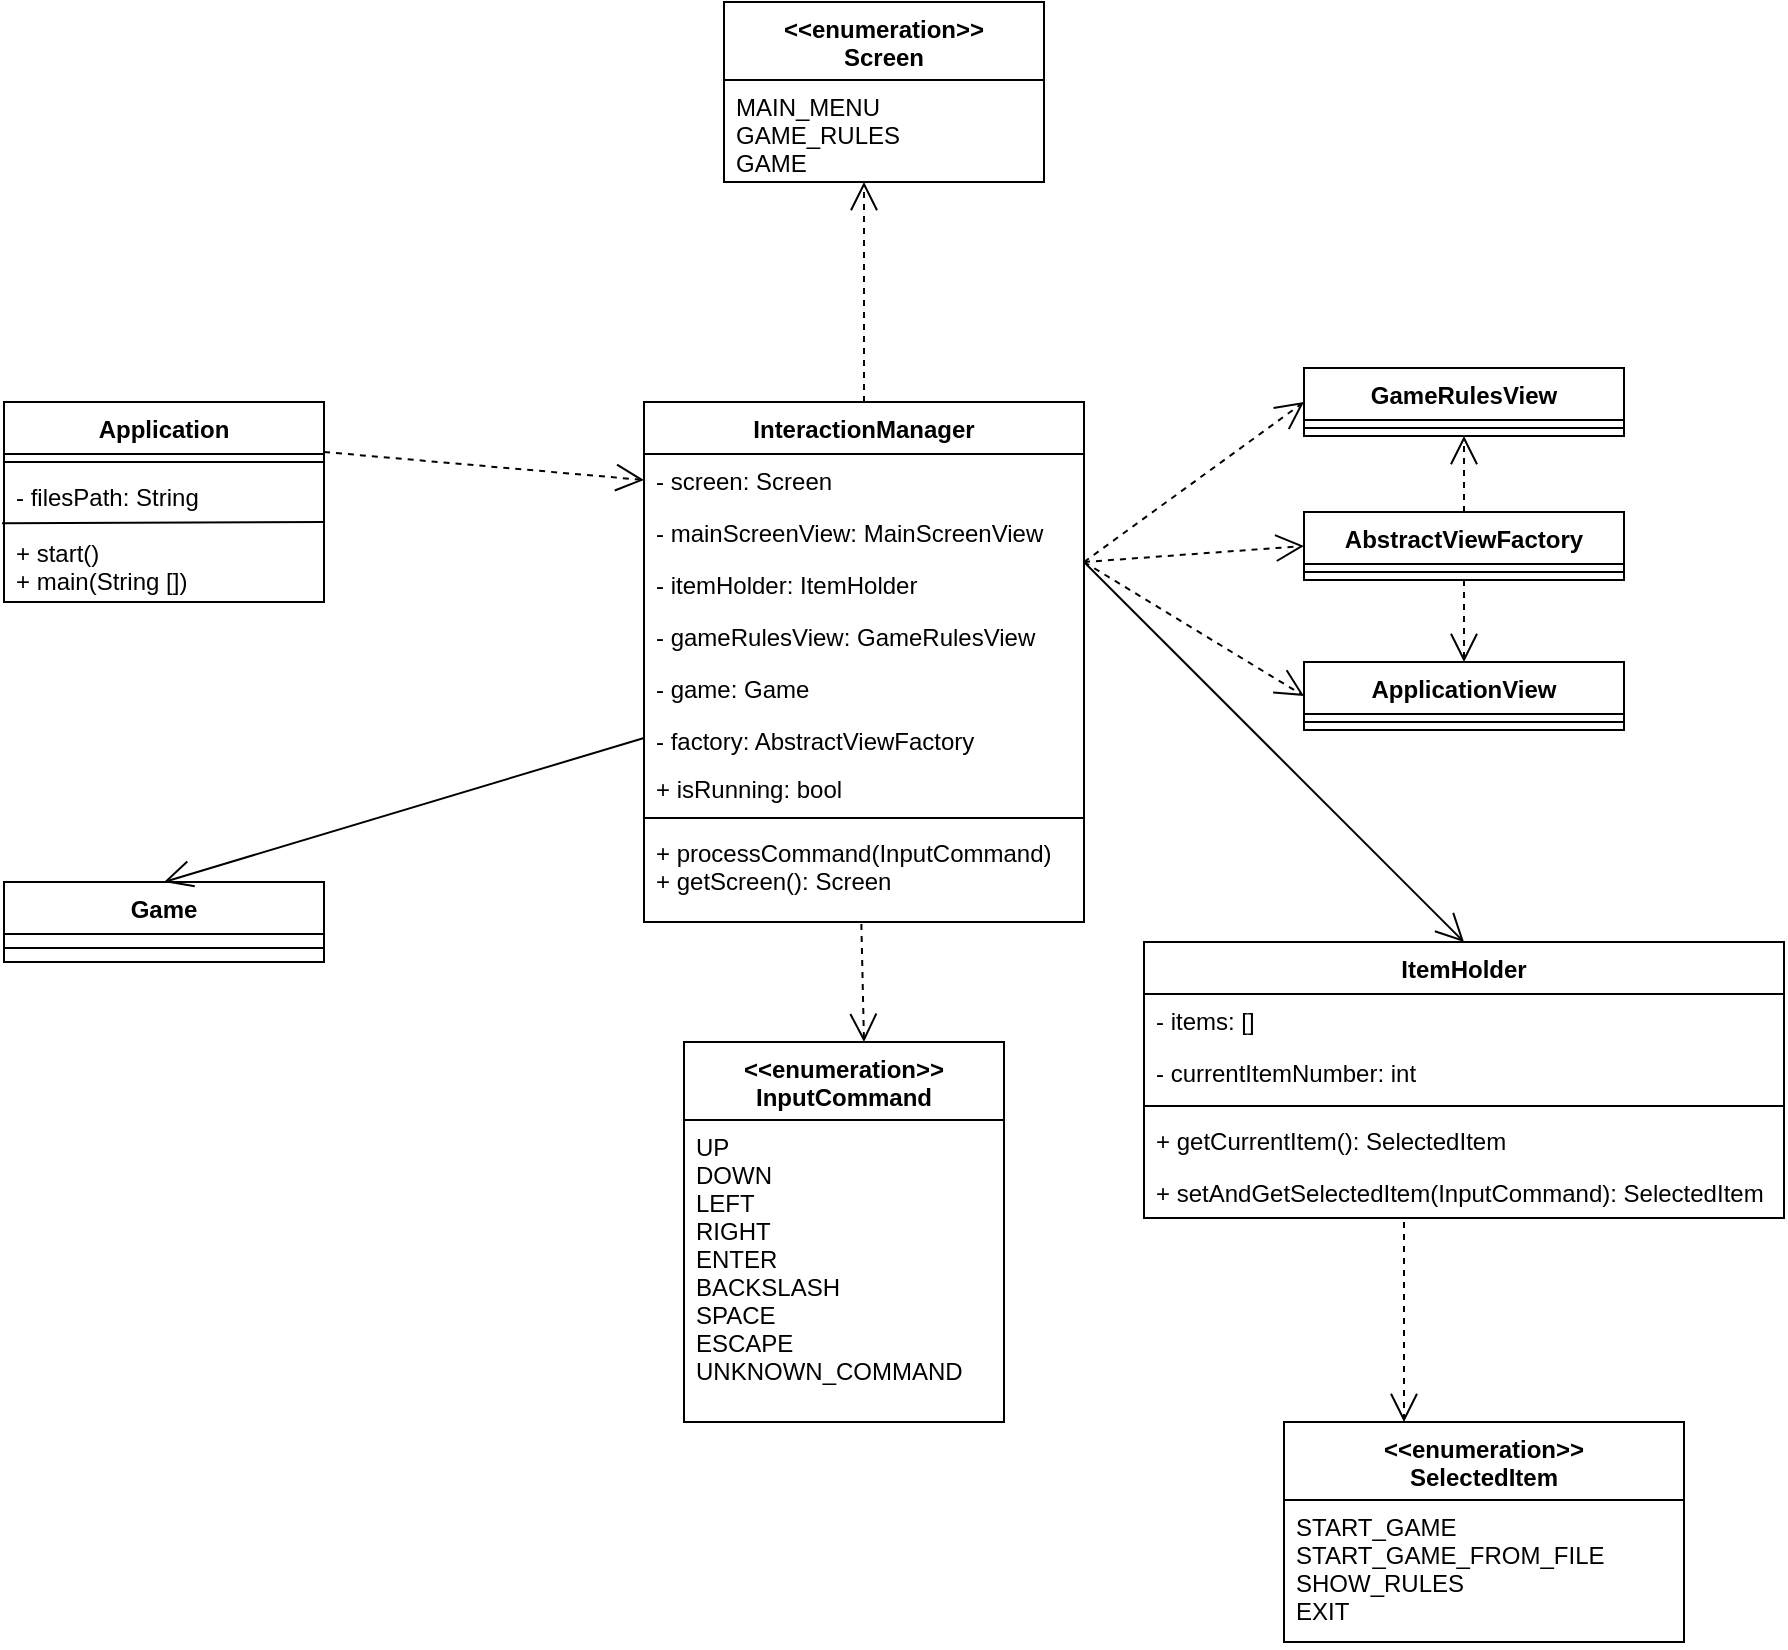 <mxfile version="17.1.3" type="device"><diagram id="TGcYYtJXzjdLg19nRddx" name="Page-1"><mxGraphModel dx="1022" dy="1648" grid="1" gridSize="10" guides="1" tooltips="1" connect="1" arrows="1" fold="1" page="1" pageScale="1" pageWidth="827" pageHeight="1169" math="0" shadow="0"><root><mxCell id="0"/><mxCell id="1" parent="0"/><mxCell id="CTA-OupXQCJ43IKqiN2T-1" value="Application" style="swimlane;fontStyle=1;align=center;verticalAlign=top;childLayout=stackLayout;horizontal=1;startSize=26;horizontalStack=0;resizeParent=1;resizeParentMax=0;resizeLast=0;collapsible=1;marginBottom=0;" parent="1" vertex="1"><mxGeometry x="80" y="-280" width="160" height="100" as="geometry"/></mxCell><mxCell id="CTA-OupXQCJ43IKqiN2T-3" value="" style="line;strokeWidth=1;fillColor=none;align=left;verticalAlign=middle;spacingTop=-1;spacingLeft=3;spacingRight=3;rotatable=0;labelPosition=right;points=[];portConstraint=eastwest;" parent="CTA-OupXQCJ43IKqiN2T-1" vertex="1"><mxGeometry y="26" width="160" height="8" as="geometry"/></mxCell><mxCell id="wIlbeqSmyTfWARm8AKUg-8" value="- filesPath: String&#10;&#10;+ start()&#10;+ main(String [])" style="text;strokeColor=none;fillColor=none;align=left;verticalAlign=top;spacingLeft=4;spacingRight=4;overflow=hidden;rotatable=0;points=[[0,0.5],[1,0.5]];portConstraint=eastwest;" parent="CTA-OupXQCJ43IKqiN2T-1" vertex="1"><mxGeometry y="34" width="160" height="66" as="geometry"/></mxCell><mxCell id="CTA-OupXQCJ43IKqiN2T-15" value="InteractionManager" style="swimlane;fontStyle=1;align=center;verticalAlign=top;childLayout=stackLayout;horizontal=1;startSize=26;horizontalStack=0;resizeParent=1;resizeParentMax=0;resizeLast=0;collapsible=1;marginBottom=0;" parent="1" vertex="1"><mxGeometry x="400" y="-280" width="220" height="260" as="geometry"/></mxCell><mxCell id="CTA-OupXQCJ43IKqiN2T-19" value="- screen: Screen" style="text;strokeColor=none;fillColor=none;align=left;verticalAlign=top;spacingLeft=4;spacingRight=4;overflow=hidden;rotatable=0;points=[[0,0.5],[1,0.5]];portConstraint=eastwest;" parent="CTA-OupXQCJ43IKqiN2T-15" vertex="1"><mxGeometry y="26" width="220" height="26" as="geometry"/></mxCell><mxCell id="CTA-OupXQCJ43IKqiN2T-20" value="- mainScreenView: MainScreenView" style="text;strokeColor=none;fillColor=none;align=left;verticalAlign=top;spacingLeft=4;spacingRight=4;overflow=hidden;rotatable=0;points=[[0,0.5],[1,0.5]];portConstraint=eastwest;" parent="CTA-OupXQCJ43IKqiN2T-15" vertex="1"><mxGeometry y="52" width="220" height="26" as="geometry"/></mxCell><mxCell id="CTA-OupXQCJ43IKqiN2T-21" value="- itemHolder: ItemHolder" style="text;strokeColor=none;fillColor=none;align=left;verticalAlign=top;spacingLeft=4;spacingRight=4;overflow=hidden;rotatable=0;points=[[0,0.5],[1,0.5]];portConstraint=eastwest;" parent="CTA-OupXQCJ43IKqiN2T-15" vertex="1"><mxGeometry y="78" width="220" height="26" as="geometry"/></mxCell><mxCell id="CTA-OupXQCJ43IKqiN2T-16" value="- gameRulesView: GameRulesView" style="text;strokeColor=none;fillColor=none;align=left;verticalAlign=top;spacingLeft=4;spacingRight=4;overflow=hidden;rotatable=0;points=[[0,0.5],[1,0.5]];portConstraint=eastwest;" parent="CTA-OupXQCJ43IKqiN2T-15" vertex="1"><mxGeometry y="104" width="220" height="26" as="geometry"/></mxCell><mxCell id="wIlbeqSmyTfWARm8AKUg-1" value="- game: Game" style="text;strokeColor=none;fillColor=none;align=left;verticalAlign=top;spacingLeft=4;spacingRight=4;overflow=hidden;rotatable=0;points=[[0,0.5],[1,0.5]];portConstraint=eastwest;" parent="CTA-OupXQCJ43IKqiN2T-15" vertex="1"><mxGeometry y="130" width="220" height="26" as="geometry"/></mxCell><mxCell id="wIlbeqSmyTfWARm8AKUg-2" value="- factory: AbstractViewFactory&#10;" style="text;strokeColor=none;fillColor=none;align=left;verticalAlign=top;spacingLeft=4;spacingRight=4;overflow=hidden;rotatable=0;points=[[0,0.5],[1,0.5]];portConstraint=eastwest;" parent="CTA-OupXQCJ43IKqiN2T-15" vertex="1"><mxGeometry y="156" width="220" height="24" as="geometry"/></mxCell><mxCell id="kxWl4_UmaCbtsxm67TzL-4" value="+ isRunning: bool&#10;" style="text;strokeColor=none;fillColor=none;align=left;verticalAlign=top;spacingLeft=4;spacingRight=4;overflow=hidden;rotatable=0;points=[[0,0.5],[1,0.5]];portConstraint=eastwest;" vertex="1" parent="CTA-OupXQCJ43IKqiN2T-15"><mxGeometry y="180" width="220" height="24" as="geometry"/></mxCell><mxCell id="CTA-OupXQCJ43IKqiN2T-17" value="" style="line;strokeWidth=1;fillColor=none;align=left;verticalAlign=middle;spacingTop=-1;spacingLeft=3;spacingRight=3;rotatable=0;labelPosition=right;points=[];portConstraint=eastwest;" parent="CTA-OupXQCJ43IKqiN2T-15" vertex="1"><mxGeometry y="204" width="220" height="8" as="geometry"/></mxCell><mxCell id="CTA-OupXQCJ43IKqiN2T-18" value="+ processCommand(InputCommand)&#10;+ getScreen(): Screen" style="text;strokeColor=none;fillColor=none;align=left;verticalAlign=top;spacingLeft=4;spacingRight=4;overflow=hidden;rotatable=0;points=[[0,0.5],[1,0.5]];portConstraint=eastwest;" parent="CTA-OupXQCJ43IKqiN2T-15" vertex="1"><mxGeometry y="212" width="220" height="48" as="geometry"/></mxCell><mxCell id="CTA-OupXQCJ43IKqiN2T-69" value="AbstractViewFactory" style="swimlane;fontStyle=1;align=center;verticalAlign=top;childLayout=stackLayout;horizontal=1;startSize=26;horizontalStack=0;resizeParent=1;resizeParentMax=0;resizeLast=0;collapsible=1;marginBottom=0;" parent="1" vertex="1"><mxGeometry x="730" y="-225" width="160" height="34" as="geometry"/></mxCell><mxCell id="CTA-OupXQCJ43IKqiN2T-71" value="" style="line;strokeWidth=1;fillColor=none;align=left;verticalAlign=middle;spacingTop=-1;spacingLeft=3;spacingRight=3;rotatable=0;labelPosition=right;points=[];portConstraint=eastwest;" parent="CTA-OupXQCJ43IKqiN2T-69" vertex="1"><mxGeometry y="26" width="160" height="8" as="geometry"/></mxCell><mxCell id="CTA-OupXQCJ43IKqiN2T-73" value="ApplicationView" style="swimlane;fontStyle=1;align=center;verticalAlign=top;childLayout=stackLayout;horizontal=1;startSize=26;horizontalStack=0;resizeParent=1;resizeParentMax=0;resizeLast=0;collapsible=1;marginBottom=0;" parent="1" vertex="1"><mxGeometry x="730" y="-150" width="160" height="34" as="geometry"/></mxCell><mxCell id="CTA-OupXQCJ43IKqiN2T-74" value="" style="line;strokeWidth=1;fillColor=none;align=left;verticalAlign=middle;spacingTop=-1;spacingLeft=3;spacingRight=3;rotatable=0;labelPosition=right;points=[];portConstraint=eastwest;" parent="CTA-OupXQCJ43IKqiN2T-73" vertex="1"><mxGeometry y="26" width="160" height="8" as="geometry"/></mxCell><mxCell id="CTA-OupXQCJ43IKqiN2T-75" value="" style="endArrow=open;endSize=12;dashed=1;html=1;entryX=0;entryY=0.5;entryDx=0;entryDy=0;" parent="1" target="CTA-OupXQCJ43IKqiN2T-69" edge="1"><mxGeometry width="160" relative="1" as="geometry"><mxPoint x="620" y="-200" as="sourcePoint"/><mxPoint x="730" y="69" as="targetPoint"/></mxGeometry></mxCell><mxCell id="CTA-OupXQCJ43IKqiN2T-76" value="" style="endArrow=open;endSize=12;dashed=1;html=1;exitX=0.5;exitY=1;exitDx=0;exitDy=0;entryX=0.5;entryY=0;entryDx=0;entryDy=0;" parent="1" source="CTA-OupXQCJ43IKqiN2T-69" target="CTA-OupXQCJ43IKqiN2T-73" edge="1"><mxGeometry width="160" relative="1" as="geometry"><mxPoint x="628.9" y="-196.004" as="sourcePoint"/><mxPoint x="750" y="-323" as="targetPoint"/></mxGeometry></mxCell><mxCell id="CTA-OupXQCJ43IKqiN2T-82" value="GameRulesView" style="swimlane;fontStyle=1;align=center;verticalAlign=top;childLayout=stackLayout;horizontal=1;startSize=26;horizontalStack=0;resizeParent=1;resizeParentMax=0;resizeLast=0;collapsible=1;marginBottom=0;" parent="1" vertex="1"><mxGeometry x="730" y="-297" width="160" height="34" as="geometry"/></mxCell><mxCell id="CTA-OupXQCJ43IKqiN2T-83" value="" style="line;strokeWidth=1;fillColor=none;align=left;verticalAlign=middle;spacingTop=-1;spacingLeft=3;spacingRight=3;rotatable=0;labelPosition=right;points=[];portConstraint=eastwest;" parent="CTA-OupXQCJ43IKqiN2T-82" vertex="1"><mxGeometry y="26" width="160" height="8" as="geometry"/></mxCell><mxCell id="CTA-OupXQCJ43IKqiN2T-84" value="" style="endArrow=open;endSize=12;dashed=1;html=1;entryX=0.5;entryY=1;entryDx=0;entryDy=0;exitX=0.5;exitY=0;exitDx=0;exitDy=0;" parent="1" source="CTA-OupXQCJ43IKqiN2T-69" target="CTA-OupXQCJ43IKqiN2T-82" edge="1"><mxGeometry width="160" relative="1" as="geometry"><mxPoint x="960" y="-250" as="sourcePoint"/><mxPoint x="820" y="-140" as="targetPoint"/></mxGeometry></mxCell><mxCell id="CTA-OupXQCJ43IKqiN2T-85" value="" style="endArrow=open;endSize=12;dashed=1;html=1;entryX=0;entryY=0.5;entryDx=0;entryDy=0;" parent="1" target="CTA-OupXQCJ43IKqiN2T-82" edge="1"><mxGeometry width="160" relative="1" as="geometry"><mxPoint x="620" y="-200" as="sourcePoint"/><mxPoint x="740" y="-198" as="targetPoint"/></mxGeometry></mxCell><mxCell id="CTA-OupXQCJ43IKqiN2T-86" value="" style="endArrow=open;endSize=12;dashed=1;html=1;entryX=0;entryY=0.5;entryDx=0;entryDy=0;" parent="1" target="CTA-OupXQCJ43IKqiN2T-73" edge="1"><mxGeometry width="160" relative="1" as="geometry"><mxPoint x="620" y="-200" as="sourcePoint"/><mxPoint x="720" y="-130" as="targetPoint"/></mxGeometry></mxCell><mxCell id="CTA-OupXQCJ43IKqiN2T-87" value="&lt;&lt;enumeration&gt;&gt;&#10;SelectedItem&#10;" style="swimlane;fontStyle=1;align=center;verticalAlign=top;childLayout=stackLayout;horizontal=1;startSize=39;horizontalStack=0;resizeParent=1;resizeParentMax=0;resizeLast=0;collapsible=1;marginBottom=0;" parent="1" vertex="1"><mxGeometry x="720" y="230" width="200" height="110" as="geometry"/></mxCell><mxCell id="CTA-OupXQCJ43IKqiN2T-88" value="START_GAME&#10;START_GAME_FROM_FILE&#10;SHOW_RULES&#10;EXIT&#10;" style="text;strokeColor=none;fillColor=none;align=left;verticalAlign=top;spacingLeft=4;spacingRight=4;overflow=hidden;rotatable=0;points=[[0,0.5],[1,0.5]];portConstraint=eastwest;" parent="CTA-OupXQCJ43IKqiN2T-87" vertex="1"><mxGeometry y="39" width="200" height="71" as="geometry"/></mxCell><mxCell id="CTA-OupXQCJ43IKqiN2T-91" value="" style="endArrow=open;endSize=12;html=1;entryX=0.5;entryY=0;entryDx=0;entryDy=0;" parent="1" target="wIlbeqSmyTfWARm8AKUg-12" edge="1"><mxGeometry width="160" relative="1" as="geometry"><mxPoint x="620" y="-200" as="sourcePoint"/><mxPoint x="750" y="-30" as="targetPoint"/></mxGeometry></mxCell><mxCell id="wIlbeqSmyTfWARm8AKUg-3" value="Game" style="swimlane;fontStyle=1;align=center;verticalAlign=top;childLayout=stackLayout;horizontal=1;startSize=26;horizontalStack=0;resizeParent=1;resizeParentMax=0;resizeLast=0;collapsible=1;marginBottom=0;" parent="1" vertex="1"><mxGeometry x="80" y="-40" width="160" height="40" as="geometry"><mxRectangle x="170" y="-10" width="70" height="26" as="alternateBounds"/></mxGeometry></mxCell><mxCell id="wIlbeqSmyTfWARm8AKUg-4" value="" style="line;strokeWidth=1;fillColor=none;align=left;verticalAlign=middle;spacingTop=-1;spacingLeft=3;spacingRight=3;rotatable=0;labelPosition=right;points=[];portConstraint=eastwest;" parent="wIlbeqSmyTfWARm8AKUg-3" vertex="1"><mxGeometry y="26" width="160" height="14" as="geometry"/></mxCell><mxCell id="wIlbeqSmyTfWARm8AKUg-5" value="" style="endArrow=open;endFill=1;endSize=12;html=1;rounded=0;entryX=0.5;entryY=0;entryDx=0;entryDy=0;exitX=0;exitY=0.5;exitDx=0;exitDy=0;" parent="1" source="wIlbeqSmyTfWARm8AKUg-2" target="wIlbeqSmyTfWARm8AKUg-3" edge="1"><mxGeometry width="160" relative="1" as="geometry"><mxPoint x="260" y="-110" as="sourcePoint"/><mxPoint x="420" y="-110" as="targetPoint"/></mxGeometry></mxCell><mxCell id="wIlbeqSmyTfWARm8AKUg-7" value="" style="endArrow=open;endFill=1;endSize=12;html=1;rounded=0;dashed=1;exitX=0.494;exitY=1.021;exitDx=0;exitDy=0;exitPerimeter=0;" parent="1" source="CTA-OupXQCJ43IKqiN2T-18" edge="1"><mxGeometry width="160" relative="1" as="geometry"><mxPoint x="530" y="-40" as="sourcePoint"/><mxPoint x="510" y="40" as="targetPoint"/></mxGeometry></mxCell><mxCell id="wIlbeqSmyTfWARm8AKUg-9" value="" style="endArrow=open;endFill=1;endSize=12;html=1;rounded=0;dashed=1;exitX=1;exitY=0.25;exitDx=0;exitDy=0;entryX=0;entryY=0.5;entryDx=0;entryDy=0;" parent="1" source="CTA-OupXQCJ43IKqiN2T-1" target="CTA-OupXQCJ43IKqiN2T-19" edge="1"><mxGeometry width="160" relative="1" as="geometry"><mxPoint x="330" y="-210" as="sourcePoint"/><mxPoint x="490" y="-210" as="targetPoint"/></mxGeometry></mxCell><mxCell id="wIlbeqSmyTfWARm8AKUg-10" value="&lt;&lt;enumeration&gt;&gt;&#10;InputCommand" style="swimlane;fontStyle=1;align=center;verticalAlign=top;childLayout=stackLayout;horizontal=1;startSize=39;horizontalStack=0;resizeParent=1;resizeParentMax=0;resizeLast=0;collapsible=1;marginBottom=0;" parent="1" vertex="1"><mxGeometry x="420" y="40" width="160" height="190" as="geometry"/></mxCell><mxCell id="wIlbeqSmyTfWARm8AKUg-11" value="UP&#10;DOWN&#10;LEFT&#10;RIGHT&#10;ENTER&#10;BACKSLASH&#10;SPACE&#10;ESCAPE&#10;UNKNOWN_COMMAND" style="text;strokeColor=none;fillColor=none;align=left;verticalAlign=top;spacingLeft=4;spacingRight=4;overflow=hidden;rotatable=0;points=[[0,0.5],[1,0.5]];portConstraint=eastwest;" parent="wIlbeqSmyTfWARm8AKUg-10" vertex="1"><mxGeometry y="39" width="160" height="151" as="geometry"/></mxCell><mxCell id="wIlbeqSmyTfWARm8AKUg-12" value="ItemHolder" style="swimlane;fontStyle=1;align=center;verticalAlign=top;childLayout=stackLayout;horizontal=1;startSize=26;horizontalStack=0;resizeParent=1;resizeParentMax=0;resizeLast=0;collapsible=1;marginBottom=0;" parent="1" vertex="1"><mxGeometry x="650" y="-10" width="320" height="138" as="geometry"/></mxCell><mxCell id="wIlbeqSmyTfWARm8AKUg-13" value="- items: []" style="text;strokeColor=none;fillColor=none;align=left;verticalAlign=top;spacingLeft=4;spacingRight=4;overflow=hidden;rotatable=0;points=[[0,0.5],[1,0.5]];portConstraint=eastwest;" parent="wIlbeqSmyTfWARm8AKUg-12" vertex="1"><mxGeometry y="26" width="320" height="26" as="geometry"/></mxCell><mxCell id="wIlbeqSmyTfWARm8AKUg-16" value="- currentItemNumber: int" style="text;strokeColor=none;fillColor=none;align=left;verticalAlign=top;spacingLeft=4;spacingRight=4;overflow=hidden;rotatable=0;points=[[0,0.5],[1,0.5]];portConstraint=eastwest;" parent="wIlbeqSmyTfWARm8AKUg-12" vertex="1"><mxGeometry y="52" width="320" height="26" as="geometry"/></mxCell><mxCell id="wIlbeqSmyTfWARm8AKUg-14" value="" style="line;strokeWidth=1;fillColor=none;align=left;verticalAlign=middle;spacingTop=-1;spacingLeft=3;spacingRight=3;rotatable=0;labelPosition=right;points=[];portConstraint=eastwest;" parent="wIlbeqSmyTfWARm8AKUg-12" vertex="1"><mxGeometry y="78" width="320" height="8" as="geometry"/></mxCell><mxCell id="wIlbeqSmyTfWARm8AKUg-15" value="+ getCurrentItem(): SelectedItem" style="text;strokeColor=none;fillColor=none;align=left;verticalAlign=top;spacingLeft=4;spacingRight=4;overflow=hidden;rotatable=0;points=[[0,0.5],[1,0.5]];portConstraint=eastwest;" parent="wIlbeqSmyTfWARm8AKUg-12" vertex="1"><mxGeometry y="86" width="320" height="26" as="geometry"/></mxCell><mxCell id="wIlbeqSmyTfWARm8AKUg-17" value="+ setAndGetSelectedItem(InputCommand): SelectedItem" style="text;strokeColor=none;fillColor=none;align=left;verticalAlign=top;spacingLeft=4;spacingRight=4;overflow=hidden;rotatable=0;points=[[0,0.5],[1,0.5]];portConstraint=eastwest;" parent="wIlbeqSmyTfWARm8AKUg-12" vertex="1"><mxGeometry y="112" width="320" height="26" as="geometry"/></mxCell><mxCell id="wIlbeqSmyTfWARm8AKUg-18" value="" style="endArrow=open;endFill=1;endSize=12;html=1;rounded=0;dashed=1;" parent="1" edge="1"><mxGeometry width="160" relative="1" as="geometry"><mxPoint x="780" y="130" as="sourcePoint"/><mxPoint x="780" y="230" as="targetPoint"/></mxGeometry></mxCell><mxCell id="wIlbeqSmyTfWARm8AKUg-19" value="&lt;&lt;enumeration&gt;&gt;&#10;Screen" style="swimlane;fontStyle=1;align=center;verticalAlign=top;childLayout=stackLayout;horizontal=1;startSize=39;horizontalStack=0;resizeParent=1;resizeParentMax=0;resizeLast=0;collapsible=1;marginBottom=0;" parent="1" vertex="1"><mxGeometry x="440" y="-480" width="160" height="90" as="geometry"/></mxCell><mxCell id="wIlbeqSmyTfWARm8AKUg-20" value="MAIN_MENU&#10;GAME_RULES&#10;GAME" style="text;strokeColor=none;fillColor=none;align=left;verticalAlign=top;spacingLeft=4;spacingRight=4;overflow=hidden;rotatable=0;points=[[0,0.5],[1,0.5]];portConstraint=eastwest;" parent="wIlbeqSmyTfWARm8AKUg-19" vertex="1"><mxGeometry y="39" width="160" height="51" as="geometry"/></mxCell><mxCell id="wIlbeqSmyTfWARm8AKUg-22" value="" style="endArrow=open;endFill=1;endSize=12;html=1;rounded=0;dashed=1;exitX=0.5;exitY=0;exitDx=0;exitDy=0;" parent="1" source="CTA-OupXQCJ43IKqiN2T-15" edge="1"><mxGeometry width="160" relative="1" as="geometry"><mxPoint x="480" y="-340" as="sourcePoint"/><mxPoint x="510" y="-390" as="targetPoint"/></mxGeometry></mxCell><mxCell id="kxWl4_UmaCbtsxm67TzL-2" value="" style="endArrow=none;html=1;rounded=0;exitX=-0.006;exitY=0.404;exitDx=0;exitDy=0;exitPerimeter=0;" edge="1" parent="1" source="wIlbeqSmyTfWARm8AKUg-8"><mxGeometry width="50" height="50" relative="1" as="geometry"><mxPoint x="230" y="-170" as="sourcePoint"/><mxPoint x="240" y="-220" as="targetPoint"/></mxGeometry></mxCell></root></mxGraphModel></diagram></mxfile>